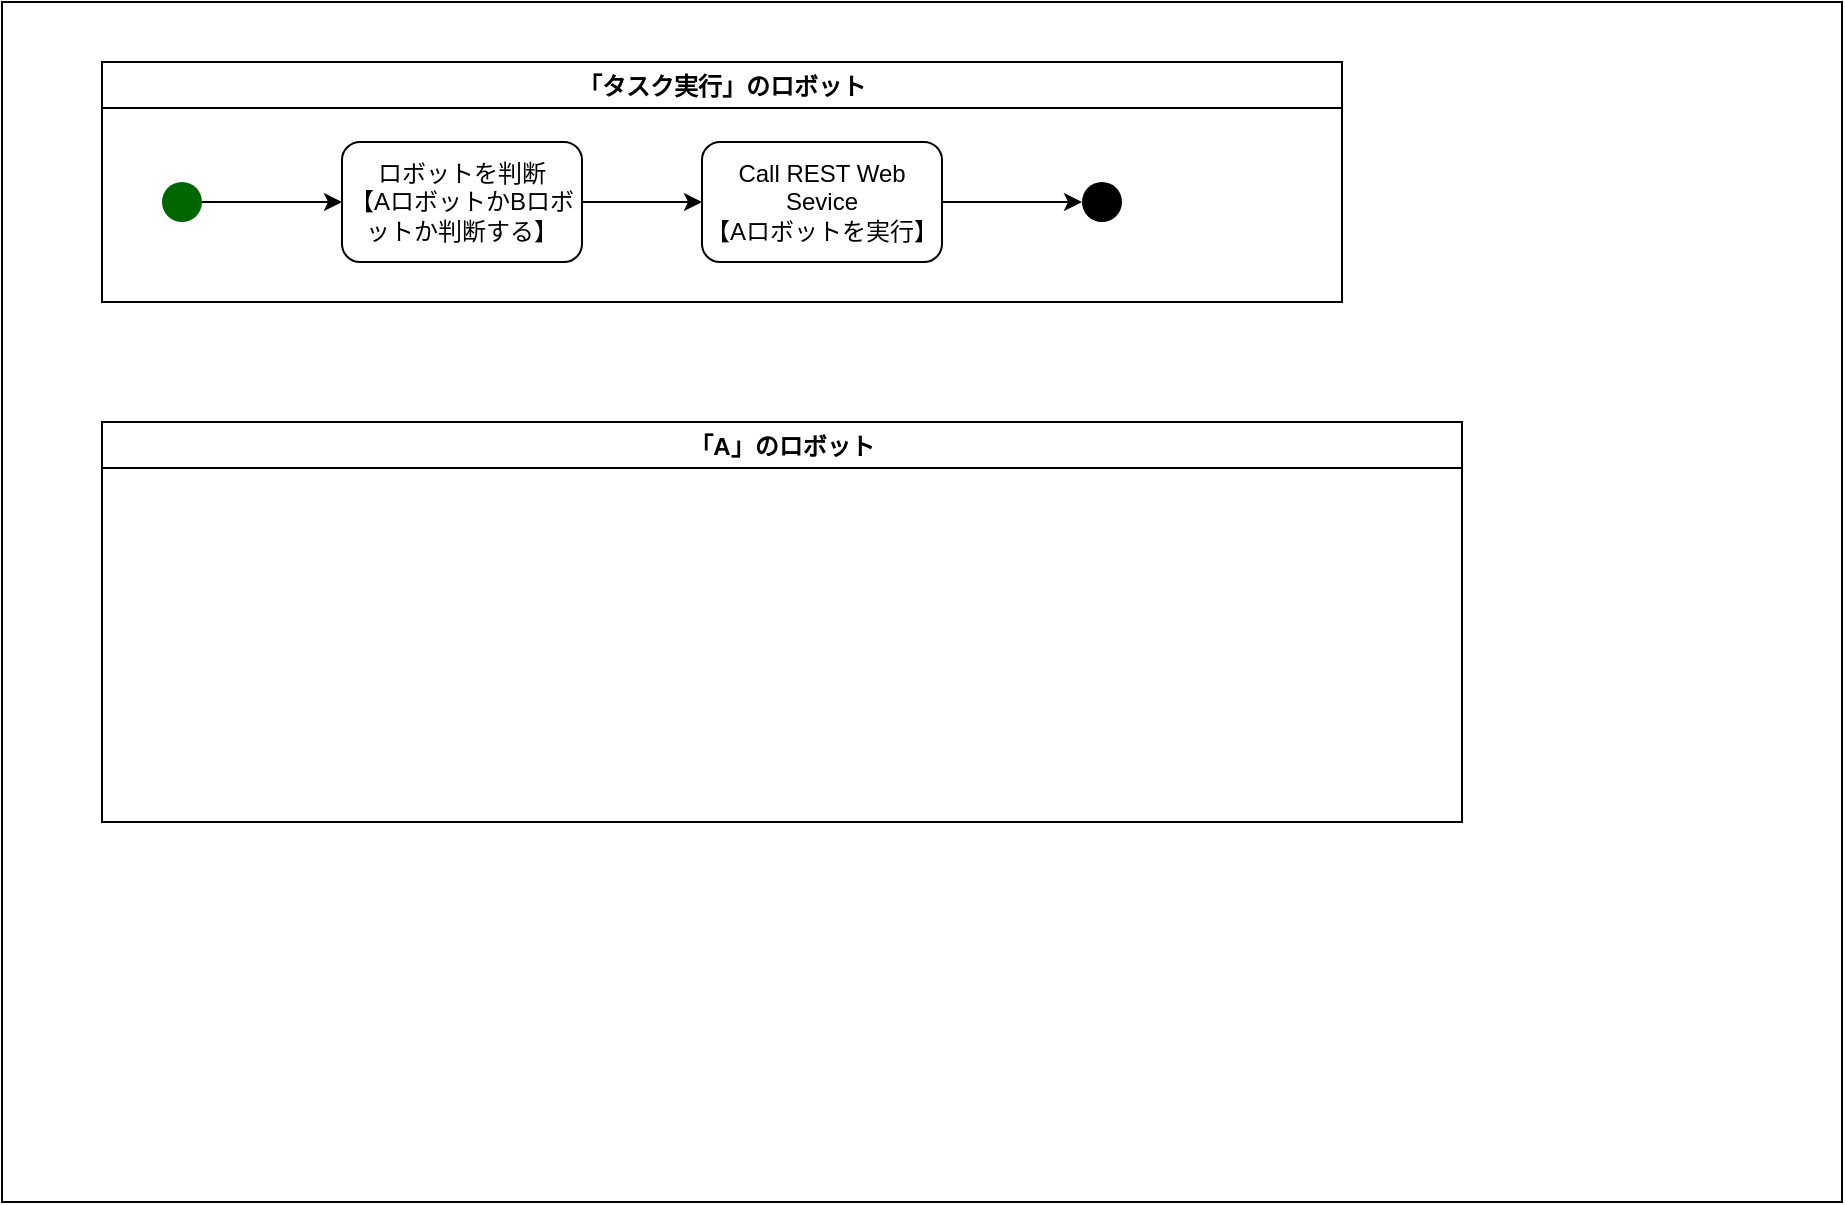 <mxfile version="14.7.0" type="github">
  <diagram id="CgOYlsMq7ZeQibSs8TQy" name="Page-1">
    <mxGraphModel dx="1038" dy="675" grid="1" gridSize="10" guides="1" tooltips="1" connect="1" arrows="1" fold="1" page="1" pageScale="1" pageWidth="827" pageHeight="1169" math="0" shadow="0">
      <root>
        <mxCell id="0" />
        <mxCell id="1" parent="0" />
        <mxCell id="qNoU5wSVQNF27pFwfI4g-1" value="" style="rounded=0;whiteSpace=wrap;html=1;" vertex="1" parent="1">
          <mxGeometry x="20" y="20" width="920" height="600" as="geometry" />
        </mxCell>
        <mxCell id="qNoU5wSVQNF27pFwfI4g-3" value="「タスク実行」のロボット" style="swimlane;" vertex="1" parent="1">
          <mxGeometry x="70" y="50" width="620" height="120" as="geometry" />
        </mxCell>
        <mxCell id="qNoU5wSVQNF27pFwfI4g-7" value="" style="ellipse;whiteSpace=wrap;html=1;strokeColor=none;fillColor=#000000;" vertex="1" parent="qNoU5wSVQNF27pFwfI4g-3">
          <mxGeometry x="490" y="60" width="20" height="20" as="geometry" />
        </mxCell>
        <mxCell id="qNoU5wSVQNF27pFwfI4g-12" style="edgeStyle=orthogonalEdgeStyle;rounded=0;orthogonalLoop=1;jettySize=auto;html=1;" edge="1" parent="1" source="qNoU5wSVQNF27pFwfI4g-4" target="qNoU5wSVQNF27pFwfI4g-7">
          <mxGeometry relative="1" as="geometry" />
        </mxCell>
        <mxCell id="qNoU5wSVQNF27pFwfI4g-4" value="Call REST Web Sevice&lt;br&gt;【Aロボットを実行】" style="rounded=1;whiteSpace=wrap;html=1;" vertex="1" parent="1">
          <mxGeometry x="370" y="90" width="120" height="60" as="geometry" />
        </mxCell>
        <mxCell id="qNoU5wSVQNF27pFwfI4g-8" style="edgeStyle=orthogonalEdgeStyle;rounded=0;orthogonalLoop=1;jettySize=auto;html=1;" edge="1" parent="1" source="qNoU5wSVQNF27pFwfI4g-5" target="qNoU5wSVQNF27pFwfI4g-6">
          <mxGeometry relative="1" as="geometry" />
        </mxCell>
        <mxCell id="qNoU5wSVQNF27pFwfI4g-5" value="" style="ellipse;whiteSpace=wrap;html=1;strokeColor=none;fillColor=#006600;" vertex="1" parent="1">
          <mxGeometry x="100" y="110" width="20" height="20" as="geometry" />
        </mxCell>
        <mxCell id="qNoU5wSVQNF27pFwfI4g-9" style="edgeStyle=orthogonalEdgeStyle;rounded=0;orthogonalLoop=1;jettySize=auto;html=1;entryX=0;entryY=0.5;entryDx=0;entryDy=0;" edge="1" parent="1" source="qNoU5wSVQNF27pFwfI4g-6" target="qNoU5wSVQNF27pFwfI4g-4">
          <mxGeometry relative="1" as="geometry" />
        </mxCell>
        <mxCell id="qNoU5wSVQNF27pFwfI4g-6" value="ロボットを判断&lt;br&gt;【AロボットかBロボットか判断する】" style="rounded=1;whiteSpace=wrap;html=1;fillColor=#FFFFFF;" vertex="1" parent="1">
          <mxGeometry x="190" y="90" width="120" height="60" as="geometry" />
        </mxCell>
        <mxCell id="qNoU5wSVQNF27pFwfI4g-13" value="「A」のロボット" style="swimlane;fillColor=#FFFFFF;" vertex="1" parent="1">
          <mxGeometry x="70" y="230" width="680" height="200" as="geometry" />
        </mxCell>
      </root>
    </mxGraphModel>
  </diagram>
</mxfile>
